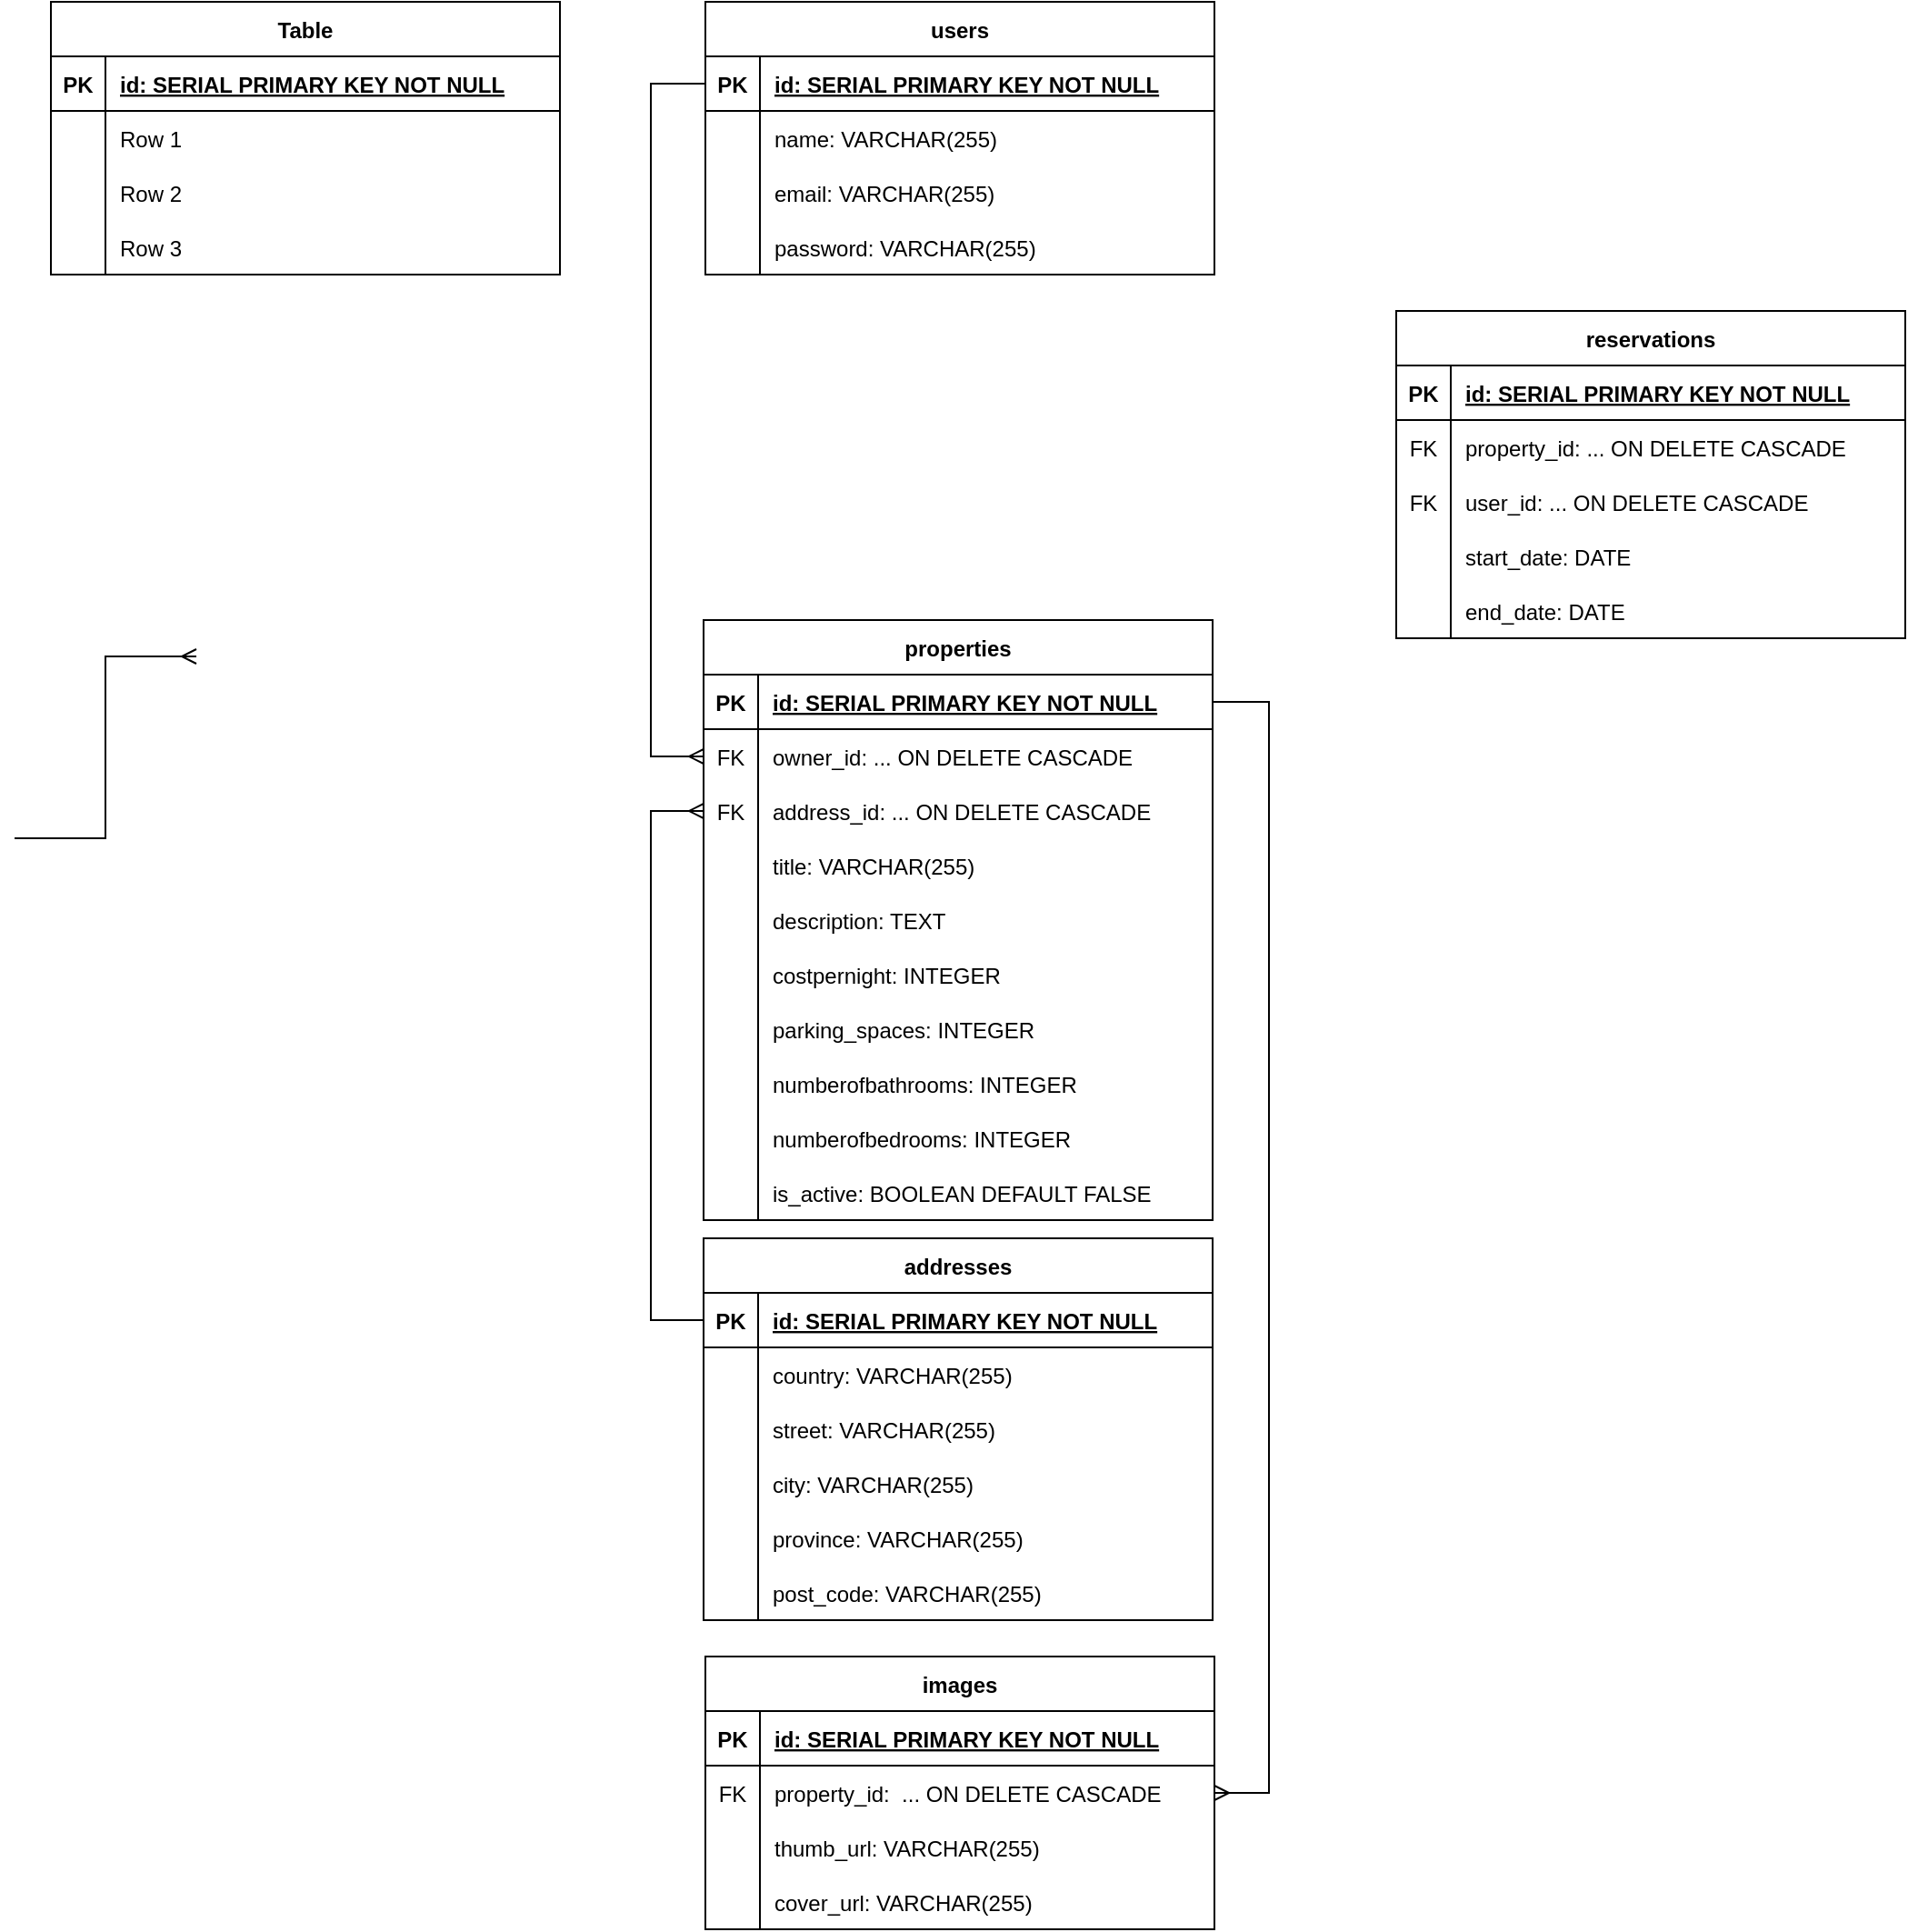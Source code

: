 <mxfile version="20.2.3" type="device"><diagram id="Ru29Gmiw07yWwhNhp_9m" name="Page-1"><mxGraphModel dx="1106" dy="997" grid="1" gridSize="10" guides="1" tooltips="1" connect="1" arrows="1" fold="1" page="1" pageScale="1" pageWidth="850" pageHeight="1100" math="0" shadow="0"><root><mxCell id="0"/><mxCell id="1" parent="0"/><mxCell id="Zk10BrQw-BWACJzN_0Om-1" value="Table" style="shape=table;startSize=30;container=1;collapsible=1;childLayout=tableLayout;fixedRows=1;rowLines=0;fontStyle=1;align=center;resizeLast=1;" parent="1" vertex="1"><mxGeometry x="40" y="40" width="280" height="150" as="geometry"/></mxCell><mxCell id="Zk10BrQw-BWACJzN_0Om-2" value="" style="shape=tableRow;horizontal=0;startSize=0;swimlaneHead=0;swimlaneBody=0;fillColor=none;collapsible=0;dropTarget=0;points=[[0,0.5],[1,0.5]];portConstraint=eastwest;top=0;left=0;right=0;bottom=1;" parent="Zk10BrQw-BWACJzN_0Om-1" vertex="1"><mxGeometry y="30" width="280" height="30" as="geometry"/></mxCell><mxCell id="Zk10BrQw-BWACJzN_0Om-3" value="PK" style="shape=partialRectangle;connectable=0;fillColor=none;top=0;left=0;bottom=0;right=0;fontStyle=1;overflow=hidden;" parent="Zk10BrQw-BWACJzN_0Om-2" vertex="1"><mxGeometry width="30" height="30" as="geometry"><mxRectangle width="30" height="30" as="alternateBounds"/></mxGeometry></mxCell><mxCell id="Zk10BrQw-BWACJzN_0Om-4" value="id: SERIAL PRIMARY KEY NOT NULL" style="shape=partialRectangle;connectable=0;fillColor=none;top=0;left=0;bottom=0;right=0;align=left;spacingLeft=6;fontStyle=5;overflow=hidden;" parent="Zk10BrQw-BWACJzN_0Om-2" vertex="1"><mxGeometry x="30" width="250" height="30" as="geometry"><mxRectangle width="250" height="30" as="alternateBounds"/></mxGeometry></mxCell><mxCell id="Zk10BrQw-BWACJzN_0Om-5" value="" style="shape=tableRow;horizontal=0;startSize=0;swimlaneHead=0;swimlaneBody=0;fillColor=none;collapsible=0;dropTarget=0;points=[[0,0.5],[1,0.5]];portConstraint=eastwest;top=0;left=0;right=0;bottom=0;" parent="Zk10BrQw-BWACJzN_0Om-1" vertex="1"><mxGeometry y="60" width="280" height="30" as="geometry"/></mxCell><mxCell id="Zk10BrQw-BWACJzN_0Om-6" value="" style="shape=partialRectangle;connectable=0;fillColor=none;top=0;left=0;bottom=0;right=0;editable=1;overflow=hidden;" parent="Zk10BrQw-BWACJzN_0Om-5" vertex="1"><mxGeometry width="30" height="30" as="geometry"><mxRectangle width="30" height="30" as="alternateBounds"/></mxGeometry></mxCell><mxCell id="Zk10BrQw-BWACJzN_0Om-7" value="Row 1" style="shape=partialRectangle;connectable=0;fillColor=none;top=0;left=0;bottom=0;right=0;align=left;spacingLeft=6;overflow=hidden;" parent="Zk10BrQw-BWACJzN_0Om-5" vertex="1"><mxGeometry x="30" width="250" height="30" as="geometry"><mxRectangle width="250" height="30" as="alternateBounds"/></mxGeometry></mxCell><mxCell id="Zk10BrQw-BWACJzN_0Om-8" value="" style="shape=tableRow;horizontal=0;startSize=0;swimlaneHead=0;swimlaneBody=0;fillColor=none;collapsible=0;dropTarget=0;points=[[0,0.5],[1,0.5]];portConstraint=eastwest;top=0;left=0;right=0;bottom=0;" parent="Zk10BrQw-BWACJzN_0Om-1" vertex="1"><mxGeometry y="90" width="280" height="30" as="geometry"/></mxCell><mxCell id="Zk10BrQw-BWACJzN_0Om-9" value="" style="shape=partialRectangle;connectable=0;fillColor=none;top=0;left=0;bottom=0;right=0;editable=1;overflow=hidden;" parent="Zk10BrQw-BWACJzN_0Om-8" vertex="1"><mxGeometry width="30" height="30" as="geometry"><mxRectangle width="30" height="30" as="alternateBounds"/></mxGeometry></mxCell><mxCell id="Zk10BrQw-BWACJzN_0Om-10" value="Row 2" style="shape=partialRectangle;connectable=0;fillColor=none;top=0;left=0;bottom=0;right=0;align=left;spacingLeft=6;overflow=hidden;" parent="Zk10BrQw-BWACJzN_0Om-8" vertex="1"><mxGeometry x="30" width="250" height="30" as="geometry"><mxRectangle width="250" height="30" as="alternateBounds"/></mxGeometry></mxCell><mxCell id="Zk10BrQw-BWACJzN_0Om-11" value="" style="shape=tableRow;horizontal=0;startSize=0;swimlaneHead=0;swimlaneBody=0;fillColor=none;collapsible=0;dropTarget=0;points=[[0,0.5],[1,0.5]];portConstraint=eastwest;top=0;left=0;right=0;bottom=0;" parent="Zk10BrQw-BWACJzN_0Om-1" vertex="1"><mxGeometry y="120" width="280" height="30" as="geometry"/></mxCell><mxCell id="Zk10BrQw-BWACJzN_0Om-12" value="" style="shape=partialRectangle;connectable=0;fillColor=none;top=0;left=0;bottom=0;right=0;editable=1;overflow=hidden;" parent="Zk10BrQw-BWACJzN_0Om-11" vertex="1"><mxGeometry width="30" height="30" as="geometry"><mxRectangle width="30" height="30" as="alternateBounds"/></mxGeometry></mxCell><mxCell id="Zk10BrQw-BWACJzN_0Om-13" value="Row 3" style="shape=partialRectangle;connectable=0;fillColor=none;top=0;left=0;bottom=0;right=0;align=left;spacingLeft=6;overflow=hidden;" parent="Zk10BrQw-BWACJzN_0Om-11" vertex="1"><mxGeometry x="30" width="250" height="30" as="geometry"><mxRectangle width="250" height="30" as="alternateBounds"/></mxGeometry></mxCell><mxCell id="mxU_m3X6pQ7C9AG6OKhC-1" value="" style="edgeStyle=elbowEdgeStyle;fontSize=12;html=1;endArrow=ERmany;rounded=0;" edge="1" parent="1"><mxGeometry width="100" height="100" relative="1" as="geometry"><mxPoint x="20" y="500" as="sourcePoint"/><mxPoint x="120" y="400" as="targetPoint"/></mxGeometry></mxCell><mxCell id="mxU_m3X6pQ7C9AG6OKhC-2" value="users" style="shape=table;startSize=30;container=1;collapsible=1;childLayout=tableLayout;fixedRows=1;rowLines=0;fontStyle=1;align=center;resizeLast=1;" vertex="1" parent="1"><mxGeometry x="400" y="40" width="280" height="150" as="geometry"/></mxCell><mxCell id="mxU_m3X6pQ7C9AG6OKhC-3" value="" style="shape=tableRow;horizontal=0;startSize=0;swimlaneHead=0;swimlaneBody=0;fillColor=none;collapsible=0;dropTarget=0;points=[[0,0.5],[1,0.5]];portConstraint=eastwest;top=0;left=0;right=0;bottom=1;" vertex="1" parent="mxU_m3X6pQ7C9AG6OKhC-2"><mxGeometry y="30" width="280" height="30" as="geometry"/></mxCell><mxCell id="mxU_m3X6pQ7C9AG6OKhC-4" value="PK" style="shape=partialRectangle;connectable=0;fillColor=none;top=0;left=0;bottom=0;right=0;fontStyle=1;overflow=hidden;" vertex="1" parent="mxU_m3X6pQ7C9AG6OKhC-3"><mxGeometry width="30" height="30" as="geometry"><mxRectangle width="30" height="30" as="alternateBounds"/></mxGeometry></mxCell><mxCell id="mxU_m3X6pQ7C9AG6OKhC-5" value="id: SERIAL PRIMARY KEY NOT NULL" style="shape=partialRectangle;connectable=0;fillColor=none;top=0;left=0;bottom=0;right=0;align=left;spacingLeft=6;fontStyle=5;overflow=hidden;" vertex="1" parent="mxU_m3X6pQ7C9AG6OKhC-3"><mxGeometry x="30" width="250" height="30" as="geometry"><mxRectangle width="250" height="30" as="alternateBounds"/></mxGeometry></mxCell><mxCell id="mxU_m3X6pQ7C9AG6OKhC-6" value="" style="shape=tableRow;horizontal=0;startSize=0;swimlaneHead=0;swimlaneBody=0;fillColor=none;collapsible=0;dropTarget=0;points=[[0,0.5],[1,0.5]];portConstraint=eastwest;top=0;left=0;right=0;bottom=0;" vertex="1" parent="mxU_m3X6pQ7C9AG6OKhC-2"><mxGeometry y="60" width="280" height="30" as="geometry"/></mxCell><mxCell id="mxU_m3X6pQ7C9AG6OKhC-7" value="" style="shape=partialRectangle;connectable=0;fillColor=none;top=0;left=0;bottom=0;right=0;editable=1;overflow=hidden;" vertex="1" parent="mxU_m3X6pQ7C9AG6OKhC-6"><mxGeometry width="30" height="30" as="geometry"><mxRectangle width="30" height="30" as="alternateBounds"/></mxGeometry></mxCell><mxCell id="mxU_m3X6pQ7C9AG6OKhC-8" value="name: VARCHAR(255)" style="shape=partialRectangle;connectable=0;fillColor=none;top=0;left=0;bottom=0;right=0;align=left;spacingLeft=6;overflow=hidden;" vertex="1" parent="mxU_m3X6pQ7C9AG6OKhC-6"><mxGeometry x="30" width="250" height="30" as="geometry"><mxRectangle width="250" height="30" as="alternateBounds"/></mxGeometry></mxCell><mxCell id="mxU_m3X6pQ7C9AG6OKhC-9" value="" style="shape=tableRow;horizontal=0;startSize=0;swimlaneHead=0;swimlaneBody=0;fillColor=none;collapsible=0;dropTarget=0;points=[[0,0.5],[1,0.5]];portConstraint=eastwest;top=0;left=0;right=0;bottom=0;" vertex="1" parent="mxU_m3X6pQ7C9AG6OKhC-2"><mxGeometry y="90" width="280" height="30" as="geometry"/></mxCell><mxCell id="mxU_m3X6pQ7C9AG6OKhC-10" value="" style="shape=partialRectangle;connectable=0;fillColor=none;top=0;left=0;bottom=0;right=0;editable=1;overflow=hidden;" vertex="1" parent="mxU_m3X6pQ7C9AG6OKhC-9"><mxGeometry width="30" height="30" as="geometry"><mxRectangle width="30" height="30" as="alternateBounds"/></mxGeometry></mxCell><mxCell id="mxU_m3X6pQ7C9AG6OKhC-11" value="email: VARCHAR(255)" style="shape=partialRectangle;connectable=0;fillColor=none;top=0;left=0;bottom=0;right=0;align=left;spacingLeft=6;overflow=hidden;" vertex="1" parent="mxU_m3X6pQ7C9AG6OKhC-9"><mxGeometry x="30" width="250" height="30" as="geometry"><mxRectangle width="250" height="30" as="alternateBounds"/></mxGeometry></mxCell><mxCell id="mxU_m3X6pQ7C9AG6OKhC-12" value="" style="shape=tableRow;horizontal=0;startSize=0;swimlaneHead=0;swimlaneBody=0;fillColor=none;collapsible=0;dropTarget=0;points=[[0,0.5],[1,0.5]];portConstraint=eastwest;top=0;left=0;right=0;bottom=0;" vertex="1" parent="mxU_m3X6pQ7C9AG6OKhC-2"><mxGeometry y="120" width="280" height="30" as="geometry"/></mxCell><mxCell id="mxU_m3X6pQ7C9AG6OKhC-13" value="" style="shape=partialRectangle;connectable=0;fillColor=none;top=0;left=0;bottom=0;right=0;editable=1;overflow=hidden;" vertex="1" parent="mxU_m3X6pQ7C9AG6OKhC-12"><mxGeometry width="30" height="30" as="geometry"><mxRectangle width="30" height="30" as="alternateBounds"/></mxGeometry></mxCell><mxCell id="mxU_m3X6pQ7C9AG6OKhC-14" value="password: VARCHAR(255)" style="shape=partialRectangle;connectable=0;fillColor=none;top=0;left=0;bottom=0;right=0;align=left;spacingLeft=6;overflow=hidden;" vertex="1" parent="mxU_m3X6pQ7C9AG6OKhC-12"><mxGeometry x="30" width="250" height="30" as="geometry"><mxRectangle width="250" height="30" as="alternateBounds"/></mxGeometry></mxCell><mxCell id="mxU_m3X6pQ7C9AG6OKhC-15" value="properties" style="shape=table;startSize=30;container=1;collapsible=1;childLayout=tableLayout;fixedRows=1;rowLines=0;fontStyle=1;align=center;resizeLast=1;" vertex="1" parent="1"><mxGeometry x="399" y="380" width="280" height="330" as="geometry"/></mxCell><mxCell id="mxU_m3X6pQ7C9AG6OKhC-16" value="" style="shape=tableRow;horizontal=0;startSize=0;swimlaneHead=0;swimlaneBody=0;fillColor=none;collapsible=0;dropTarget=0;points=[[0,0.5],[1,0.5]];portConstraint=eastwest;top=0;left=0;right=0;bottom=1;" vertex="1" parent="mxU_m3X6pQ7C9AG6OKhC-15"><mxGeometry y="30" width="280" height="30" as="geometry"/></mxCell><mxCell id="mxU_m3X6pQ7C9AG6OKhC-17" value="PK" style="shape=partialRectangle;connectable=0;fillColor=none;top=0;left=0;bottom=0;right=0;fontStyle=1;overflow=hidden;" vertex="1" parent="mxU_m3X6pQ7C9AG6OKhC-16"><mxGeometry width="30" height="30" as="geometry"><mxRectangle width="30" height="30" as="alternateBounds"/></mxGeometry></mxCell><mxCell id="mxU_m3X6pQ7C9AG6OKhC-18" value="id: SERIAL PRIMARY KEY NOT NULL" style="shape=partialRectangle;connectable=0;fillColor=none;top=0;left=0;bottom=0;right=0;align=left;spacingLeft=6;fontStyle=5;overflow=hidden;" vertex="1" parent="mxU_m3X6pQ7C9AG6OKhC-16"><mxGeometry x="30" width="250" height="30" as="geometry"><mxRectangle width="250" height="30" as="alternateBounds"/></mxGeometry></mxCell><mxCell id="mxU_m3X6pQ7C9AG6OKhC-87" value="" style="shape=tableRow;horizontal=0;startSize=0;swimlaneHead=0;swimlaneBody=0;fillColor=none;collapsible=0;dropTarget=0;points=[[0,0.5],[1,0.5]];portConstraint=eastwest;top=0;left=0;right=0;bottom=0;" vertex="1" parent="mxU_m3X6pQ7C9AG6OKhC-15"><mxGeometry y="60" width="280" height="30" as="geometry"/></mxCell><mxCell id="mxU_m3X6pQ7C9AG6OKhC-88" value="FK" style="shape=partialRectangle;connectable=0;fillColor=none;top=0;left=0;bottom=0;right=0;editable=1;overflow=hidden;" vertex="1" parent="mxU_m3X6pQ7C9AG6OKhC-87"><mxGeometry width="30" height="30" as="geometry"><mxRectangle width="30" height="30" as="alternateBounds"/></mxGeometry></mxCell><mxCell id="mxU_m3X6pQ7C9AG6OKhC-89" value="owner_id: ... ON DELETE CASCADE" style="shape=partialRectangle;connectable=0;fillColor=none;top=0;left=0;bottom=0;right=0;align=left;spacingLeft=6;overflow=hidden;" vertex="1" parent="mxU_m3X6pQ7C9AG6OKhC-87"><mxGeometry x="30" width="250" height="30" as="geometry"><mxRectangle width="250" height="30" as="alternateBounds"/></mxGeometry></mxCell><mxCell id="mxU_m3X6pQ7C9AG6OKhC-70" value="" style="shape=tableRow;horizontal=0;startSize=0;swimlaneHead=0;swimlaneBody=0;fillColor=none;collapsible=0;dropTarget=0;points=[[0,0.5],[1,0.5]];portConstraint=eastwest;top=0;left=0;right=0;bottom=0;" vertex="1" parent="mxU_m3X6pQ7C9AG6OKhC-15"><mxGeometry y="90" width="280" height="30" as="geometry"/></mxCell><mxCell id="mxU_m3X6pQ7C9AG6OKhC-71" value="FK" style="shape=partialRectangle;connectable=0;fillColor=none;top=0;left=0;bottom=0;right=0;editable=1;overflow=hidden;" vertex="1" parent="mxU_m3X6pQ7C9AG6OKhC-70"><mxGeometry width="30" height="30" as="geometry"><mxRectangle width="30" height="30" as="alternateBounds"/></mxGeometry></mxCell><mxCell id="mxU_m3X6pQ7C9AG6OKhC-72" value="address_id: ... ON DELETE CASCADE" style="shape=partialRectangle;connectable=0;fillColor=none;top=0;left=0;bottom=0;right=0;align=left;spacingLeft=6;overflow=hidden;" vertex="1" parent="mxU_m3X6pQ7C9AG6OKhC-70"><mxGeometry x="30" width="250" height="30" as="geometry"><mxRectangle width="250" height="30" as="alternateBounds"/></mxGeometry></mxCell><mxCell id="mxU_m3X6pQ7C9AG6OKhC-19" value="" style="shape=tableRow;horizontal=0;startSize=0;swimlaneHead=0;swimlaneBody=0;fillColor=none;collapsible=0;dropTarget=0;points=[[0,0.5],[1,0.5]];portConstraint=eastwest;top=0;left=0;right=0;bottom=0;" vertex="1" parent="mxU_m3X6pQ7C9AG6OKhC-15"><mxGeometry y="120" width="280" height="30" as="geometry"/></mxCell><mxCell id="mxU_m3X6pQ7C9AG6OKhC-20" value="" style="shape=partialRectangle;connectable=0;fillColor=none;top=0;left=0;bottom=0;right=0;editable=1;overflow=hidden;" vertex="1" parent="mxU_m3X6pQ7C9AG6OKhC-19"><mxGeometry width="30" height="30" as="geometry"><mxRectangle width="30" height="30" as="alternateBounds"/></mxGeometry></mxCell><mxCell id="mxU_m3X6pQ7C9AG6OKhC-21" value="title: VARCHAR(255)" style="shape=partialRectangle;connectable=0;fillColor=none;top=0;left=0;bottom=0;right=0;align=left;spacingLeft=6;overflow=hidden;" vertex="1" parent="mxU_m3X6pQ7C9AG6OKhC-19"><mxGeometry x="30" width="250" height="30" as="geometry"><mxRectangle width="250" height="30" as="alternateBounds"/></mxGeometry></mxCell><mxCell id="mxU_m3X6pQ7C9AG6OKhC-22" value="" style="shape=tableRow;horizontal=0;startSize=0;swimlaneHead=0;swimlaneBody=0;fillColor=none;collapsible=0;dropTarget=0;points=[[0,0.5],[1,0.5]];portConstraint=eastwest;top=0;left=0;right=0;bottom=0;" vertex="1" parent="mxU_m3X6pQ7C9AG6OKhC-15"><mxGeometry y="150" width="280" height="30" as="geometry"/></mxCell><mxCell id="mxU_m3X6pQ7C9AG6OKhC-23" value="" style="shape=partialRectangle;connectable=0;fillColor=none;top=0;left=0;bottom=0;right=0;editable=1;overflow=hidden;" vertex="1" parent="mxU_m3X6pQ7C9AG6OKhC-22"><mxGeometry width="30" height="30" as="geometry"><mxRectangle width="30" height="30" as="alternateBounds"/></mxGeometry></mxCell><mxCell id="mxU_m3X6pQ7C9AG6OKhC-24" value="description: TEXT" style="shape=partialRectangle;connectable=0;fillColor=none;top=0;left=0;bottom=0;right=0;align=left;spacingLeft=6;overflow=hidden;" vertex="1" parent="mxU_m3X6pQ7C9AG6OKhC-22"><mxGeometry x="30" width="250" height="30" as="geometry"><mxRectangle width="250" height="30" as="alternateBounds"/></mxGeometry></mxCell><mxCell id="mxU_m3X6pQ7C9AG6OKhC-25" value="" style="shape=tableRow;horizontal=0;startSize=0;swimlaneHead=0;swimlaneBody=0;fillColor=none;collapsible=0;dropTarget=0;points=[[0,0.5],[1,0.5]];portConstraint=eastwest;top=0;left=0;right=0;bottom=0;" vertex="1" parent="mxU_m3X6pQ7C9AG6OKhC-15"><mxGeometry y="180" width="280" height="30" as="geometry"/></mxCell><mxCell id="mxU_m3X6pQ7C9AG6OKhC-26" value="" style="shape=partialRectangle;connectable=0;fillColor=none;top=0;left=0;bottom=0;right=0;editable=1;overflow=hidden;" vertex="1" parent="mxU_m3X6pQ7C9AG6OKhC-25"><mxGeometry width="30" height="30" as="geometry"><mxRectangle width="30" height="30" as="alternateBounds"/></mxGeometry></mxCell><mxCell id="mxU_m3X6pQ7C9AG6OKhC-27" value="costpernight: INTEGER" style="shape=partialRectangle;connectable=0;fillColor=none;top=0;left=0;bottom=0;right=0;align=left;spacingLeft=6;overflow=hidden;" vertex="1" parent="mxU_m3X6pQ7C9AG6OKhC-25"><mxGeometry x="30" width="250" height="30" as="geometry"><mxRectangle width="250" height="30" as="alternateBounds"/></mxGeometry></mxCell><mxCell id="mxU_m3X6pQ7C9AG6OKhC-28" value="" style="shape=tableRow;horizontal=0;startSize=0;swimlaneHead=0;swimlaneBody=0;fillColor=none;collapsible=0;dropTarget=0;points=[[0,0.5],[1,0.5]];portConstraint=eastwest;top=0;left=0;right=0;bottom=0;" vertex="1" parent="mxU_m3X6pQ7C9AG6OKhC-15"><mxGeometry y="210" width="280" height="30" as="geometry"/></mxCell><mxCell id="mxU_m3X6pQ7C9AG6OKhC-29" value="" style="shape=partialRectangle;connectable=0;fillColor=none;top=0;left=0;bottom=0;right=0;editable=1;overflow=hidden;" vertex="1" parent="mxU_m3X6pQ7C9AG6OKhC-28"><mxGeometry width="30" height="30" as="geometry"><mxRectangle width="30" height="30" as="alternateBounds"/></mxGeometry></mxCell><mxCell id="mxU_m3X6pQ7C9AG6OKhC-30" value="parking_spaces: INTEGER" style="shape=partialRectangle;connectable=0;fillColor=none;top=0;left=0;bottom=0;right=0;align=left;spacingLeft=6;overflow=hidden;" vertex="1" parent="mxU_m3X6pQ7C9AG6OKhC-28"><mxGeometry x="30" width="250" height="30" as="geometry"><mxRectangle width="250" height="30" as="alternateBounds"/></mxGeometry></mxCell><mxCell id="mxU_m3X6pQ7C9AG6OKhC-31" value="" style="shape=tableRow;horizontal=0;startSize=0;swimlaneHead=0;swimlaneBody=0;fillColor=none;collapsible=0;dropTarget=0;points=[[0,0.5],[1,0.5]];portConstraint=eastwest;top=0;left=0;right=0;bottom=0;" vertex="1" parent="mxU_m3X6pQ7C9AG6OKhC-15"><mxGeometry y="240" width="280" height="30" as="geometry"/></mxCell><mxCell id="mxU_m3X6pQ7C9AG6OKhC-32" value="" style="shape=partialRectangle;connectable=0;fillColor=none;top=0;left=0;bottom=0;right=0;editable=1;overflow=hidden;" vertex="1" parent="mxU_m3X6pQ7C9AG6OKhC-31"><mxGeometry width="30" height="30" as="geometry"><mxRectangle width="30" height="30" as="alternateBounds"/></mxGeometry></mxCell><mxCell id="mxU_m3X6pQ7C9AG6OKhC-33" value="numberofbathrooms: INTEGER" style="shape=partialRectangle;connectable=0;fillColor=none;top=0;left=0;bottom=0;right=0;align=left;spacingLeft=6;overflow=hidden;" vertex="1" parent="mxU_m3X6pQ7C9AG6OKhC-31"><mxGeometry x="30" width="250" height="30" as="geometry"><mxRectangle width="250" height="30" as="alternateBounds"/></mxGeometry></mxCell><mxCell id="mxU_m3X6pQ7C9AG6OKhC-37" value="" style="shape=tableRow;horizontal=0;startSize=0;swimlaneHead=0;swimlaneBody=0;fillColor=none;collapsible=0;dropTarget=0;points=[[0,0.5],[1,0.5]];portConstraint=eastwest;top=0;left=0;right=0;bottom=0;" vertex="1" parent="mxU_m3X6pQ7C9AG6OKhC-15"><mxGeometry y="270" width="280" height="30" as="geometry"/></mxCell><mxCell id="mxU_m3X6pQ7C9AG6OKhC-38" value="" style="shape=partialRectangle;connectable=0;fillColor=none;top=0;left=0;bottom=0;right=0;editable=1;overflow=hidden;" vertex="1" parent="mxU_m3X6pQ7C9AG6OKhC-37"><mxGeometry width="30" height="30" as="geometry"><mxRectangle width="30" height="30" as="alternateBounds"/></mxGeometry></mxCell><mxCell id="mxU_m3X6pQ7C9AG6OKhC-39" value="numberofbedrooms: INTEGER" style="shape=partialRectangle;connectable=0;fillColor=none;top=0;left=0;bottom=0;right=0;align=left;spacingLeft=6;overflow=hidden;" vertex="1" parent="mxU_m3X6pQ7C9AG6OKhC-37"><mxGeometry x="30" width="250" height="30" as="geometry"><mxRectangle width="250" height="30" as="alternateBounds"/></mxGeometry></mxCell><mxCell id="mxU_m3X6pQ7C9AG6OKhC-84" value="" style="shape=tableRow;horizontal=0;startSize=0;swimlaneHead=0;swimlaneBody=0;fillColor=none;collapsible=0;dropTarget=0;points=[[0,0.5],[1,0.5]];portConstraint=eastwest;top=0;left=0;right=0;bottom=0;" vertex="1" parent="mxU_m3X6pQ7C9AG6OKhC-15"><mxGeometry y="300" width="280" height="30" as="geometry"/></mxCell><mxCell id="mxU_m3X6pQ7C9AG6OKhC-85" value="" style="shape=partialRectangle;connectable=0;fillColor=none;top=0;left=0;bottom=0;right=0;editable=1;overflow=hidden;" vertex="1" parent="mxU_m3X6pQ7C9AG6OKhC-84"><mxGeometry width="30" height="30" as="geometry"><mxRectangle width="30" height="30" as="alternateBounds"/></mxGeometry></mxCell><mxCell id="mxU_m3X6pQ7C9AG6OKhC-86" value="is_active: BOOLEAN DEFAULT FALSE" style="shape=partialRectangle;connectable=0;fillColor=none;top=0;left=0;bottom=0;right=0;align=left;spacingLeft=6;overflow=hidden;" vertex="1" parent="mxU_m3X6pQ7C9AG6OKhC-84"><mxGeometry x="30" width="250" height="30" as="geometry"><mxRectangle width="250" height="30" as="alternateBounds"/></mxGeometry></mxCell><mxCell id="mxU_m3X6pQ7C9AG6OKhC-43" value="images" style="shape=table;startSize=30;container=1;collapsible=1;childLayout=tableLayout;fixedRows=1;rowLines=0;fontStyle=1;align=center;resizeLast=1;" vertex="1" parent="1"><mxGeometry x="400" y="950" width="280" height="150" as="geometry"/></mxCell><mxCell id="mxU_m3X6pQ7C9AG6OKhC-44" value="" style="shape=tableRow;horizontal=0;startSize=0;swimlaneHead=0;swimlaneBody=0;fillColor=none;collapsible=0;dropTarget=0;points=[[0,0.5],[1,0.5]];portConstraint=eastwest;top=0;left=0;right=0;bottom=1;" vertex="1" parent="mxU_m3X6pQ7C9AG6OKhC-43"><mxGeometry y="30" width="280" height="30" as="geometry"/></mxCell><mxCell id="mxU_m3X6pQ7C9AG6OKhC-45" value="PK" style="shape=partialRectangle;connectable=0;fillColor=none;top=0;left=0;bottom=0;right=0;fontStyle=1;overflow=hidden;" vertex="1" parent="mxU_m3X6pQ7C9AG6OKhC-44"><mxGeometry width="30" height="30" as="geometry"><mxRectangle width="30" height="30" as="alternateBounds"/></mxGeometry></mxCell><mxCell id="mxU_m3X6pQ7C9AG6OKhC-46" value="id: SERIAL PRIMARY KEY NOT NULL" style="shape=partialRectangle;connectable=0;fillColor=none;top=0;left=0;bottom=0;right=0;align=left;spacingLeft=6;fontStyle=5;overflow=hidden;" vertex="1" parent="mxU_m3X6pQ7C9AG6OKhC-44"><mxGeometry x="30" width="250" height="30" as="geometry"><mxRectangle width="250" height="30" as="alternateBounds"/></mxGeometry></mxCell><mxCell id="mxU_m3X6pQ7C9AG6OKhC-47" value="" style="shape=tableRow;horizontal=0;startSize=0;swimlaneHead=0;swimlaneBody=0;fillColor=none;collapsible=0;dropTarget=0;points=[[0,0.5],[1,0.5]];portConstraint=eastwest;top=0;left=0;right=0;bottom=0;" vertex="1" parent="mxU_m3X6pQ7C9AG6OKhC-43"><mxGeometry y="60" width="280" height="30" as="geometry"/></mxCell><mxCell id="mxU_m3X6pQ7C9AG6OKhC-48" value="FK" style="shape=partialRectangle;connectable=0;fillColor=none;top=0;left=0;bottom=0;right=0;editable=1;overflow=hidden;" vertex="1" parent="mxU_m3X6pQ7C9AG6OKhC-47"><mxGeometry width="30" height="30" as="geometry"><mxRectangle width="30" height="30" as="alternateBounds"/></mxGeometry></mxCell><mxCell id="mxU_m3X6pQ7C9AG6OKhC-49" value="property_id:  ... ON DELETE CASCADE" style="shape=partialRectangle;connectable=0;fillColor=none;top=0;left=0;bottom=0;right=0;align=left;spacingLeft=6;overflow=hidden;" vertex="1" parent="mxU_m3X6pQ7C9AG6OKhC-47"><mxGeometry x="30" width="250" height="30" as="geometry"><mxRectangle width="250" height="30" as="alternateBounds"/></mxGeometry></mxCell><mxCell id="mxU_m3X6pQ7C9AG6OKhC-50" value="" style="shape=tableRow;horizontal=0;startSize=0;swimlaneHead=0;swimlaneBody=0;fillColor=none;collapsible=0;dropTarget=0;points=[[0,0.5],[1,0.5]];portConstraint=eastwest;top=0;left=0;right=0;bottom=0;" vertex="1" parent="mxU_m3X6pQ7C9AG6OKhC-43"><mxGeometry y="90" width="280" height="30" as="geometry"/></mxCell><mxCell id="mxU_m3X6pQ7C9AG6OKhC-51" value="" style="shape=partialRectangle;connectable=0;fillColor=none;top=0;left=0;bottom=0;right=0;editable=1;overflow=hidden;" vertex="1" parent="mxU_m3X6pQ7C9AG6OKhC-50"><mxGeometry width="30" height="30" as="geometry"><mxRectangle width="30" height="30" as="alternateBounds"/></mxGeometry></mxCell><mxCell id="mxU_m3X6pQ7C9AG6OKhC-52" value="thumb_url: VARCHAR(255)" style="shape=partialRectangle;connectable=0;fillColor=none;top=0;left=0;bottom=0;right=0;align=left;spacingLeft=6;overflow=hidden;" vertex="1" parent="mxU_m3X6pQ7C9AG6OKhC-50"><mxGeometry x="30" width="250" height="30" as="geometry"><mxRectangle width="250" height="30" as="alternateBounds"/></mxGeometry></mxCell><mxCell id="mxU_m3X6pQ7C9AG6OKhC-53" value="" style="shape=tableRow;horizontal=0;startSize=0;swimlaneHead=0;swimlaneBody=0;fillColor=none;collapsible=0;dropTarget=0;points=[[0,0.5],[1,0.5]];portConstraint=eastwest;top=0;left=0;right=0;bottom=0;" vertex="1" parent="mxU_m3X6pQ7C9AG6OKhC-43"><mxGeometry y="120" width="280" height="30" as="geometry"/></mxCell><mxCell id="mxU_m3X6pQ7C9AG6OKhC-54" value="" style="shape=partialRectangle;connectable=0;fillColor=none;top=0;left=0;bottom=0;right=0;editable=1;overflow=hidden;" vertex="1" parent="mxU_m3X6pQ7C9AG6OKhC-53"><mxGeometry width="30" height="30" as="geometry"><mxRectangle width="30" height="30" as="alternateBounds"/></mxGeometry></mxCell><mxCell id="mxU_m3X6pQ7C9AG6OKhC-55" value="cover_url: VARCHAR(255)" style="shape=partialRectangle;connectable=0;fillColor=none;top=0;left=0;bottom=0;right=0;align=left;spacingLeft=6;overflow=hidden;" vertex="1" parent="mxU_m3X6pQ7C9AG6OKhC-53"><mxGeometry x="30" width="250" height="30" as="geometry"><mxRectangle width="250" height="30" as="alternateBounds"/></mxGeometry></mxCell><mxCell id="mxU_m3X6pQ7C9AG6OKhC-56" value="" style="edgeStyle=elbowEdgeStyle;fontSize=12;html=1;endArrow=ERmany;rounded=0;entryX=1;entryY=0.5;entryDx=0;entryDy=0;exitX=1;exitY=0.5;exitDx=0;exitDy=0;" edge="1" parent="1" source="mxU_m3X6pQ7C9AG6OKhC-16" target="mxU_m3X6pQ7C9AG6OKhC-47"><mxGeometry width="100" height="100" relative="1" as="geometry"><mxPoint x="210" y="630" as="sourcePoint"/><mxPoint x="310" y="530" as="targetPoint"/><Array as="points"><mxPoint x="710" y="730"/></Array></mxGeometry></mxCell><mxCell id="mxU_m3X6pQ7C9AG6OKhC-57" value="addresses" style="shape=table;startSize=30;container=1;collapsible=1;childLayout=tableLayout;fixedRows=1;rowLines=0;fontStyle=1;align=center;resizeLast=1;" vertex="1" parent="1"><mxGeometry x="399" y="720" width="280" height="210" as="geometry"/></mxCell><mxCell id="mxU_m3X6pQ7C9AG6OKhC-58" value="" style="shape=tableRow;horizontal=0;startSize=0;swimlaneHead=0;swimlaneBody=0;fillColor=none;collapsible=0;dropTarget=0;points=[[0,0.5],[1,0.5]];portConstraint=eastwest;top=0;left=0;right=0;bottom=1;" vertex="1" parent="mxU_m3X6pQ7C9AG6OKhC-57"><mxGeometry y="30" width="280" height="30" as="geometry"/></mxCell><mxCell id="mxU_m3X6pQ7C9AG6OKhC-59" value="PK" style="shape=partialRectangle;connectable=0;fillColor=none;top=0;left=0;bottom=0;right=0;fontStyle=1;overflow=hidden;" vertex="1" parent="mxU_m3X6pQ7C9AG6OKhC-58"><mxGeometry width="30" height="30" as="geometry"><mxRectangle width="30" height="30" as="alternateBounds"/></mxGeometry></mxCell><mxCell id="mxU_m3X6pQ7C9AG6OKhC-60" value="id: SERIAL PRIMARY KEY NOT NULL" style="shape=partialRectangle;connectable=0;fillColor=none;top=0;left=0;bottom=0;right=0;align=left;spacingLeft=6;fontStyle=5;overflow=hidden;" vertex="1" parent="mxU_m3X6pQ7C9AG6OKhC-58"><mxGeometry x="30" width="250" height="30" as="geometry"><mxRectangle width="250" height="30" as="alternateBounds"/></mxGeometry></mxCell><mxCell id="mxU_m3X6pQ7C9AG6OKhC-64" value="" style="shape=tableRow;horizontal=0;startSize=0;swimlaneHead=0;swimlaneBody=0;fillColor=none;collapsible=0;dropTarget=0;points=[[0,0.5],[1,0.5]];portConstraint=eastwest;top=0;left=0;right=0;bottom=0;" vertex="1" parent="mxU_m3X6pQ7C9AG6OKhC-57"><mxGeometry y="60" width="280" height="30" as="geometry"/></mxCell><mxCell id="mxU_m3X6pQ7C9AG6OKhC-65" value="" style="shape=partialRectangle;connectable=0;fillColor=none;top=0;left=0;bottom=0;right=0;editable=1;overflow=hidden;" vertex="1" parent="mxU_m3X6pQ7C9AG6OKhC-64"><mxGeometry width="30" height="30" as="geometry"><mxRectangle width="30" height="30" as="alternateBounds"/></mxGeometry></mxCell><mxCell id="mxU_m3X6pQ7C9AG6OKhC-66" value="country: VARCHAR(255)" style="shape=partialRectangle;connectable=0;fillColor=none;top=0;left=0;bottom=0;right=0;align=left;spacingLeft=6;overflow=hidden;" vertex="1" parent="mxU_m3X6pQ7C9AG6OKhC-64"><mxGeometry x="30" width="250" height="30" as="geometry"><mxRectangle width="250" height="30" as="alternateBounds"/></mxGeometry></mxCell><mxCell id="mxU_m3X6pQ7C9AG6OKhC-67" value="" style="shape=tableRow;horizontal=0;startSize=0;swimlaneHead=0;swimlaneBody=0;fillColor=none;collapsible=0;dropTarget=0;points=[[0,0.5],[1,0.5]];portConstraint=eastwest;top=0;left=0;right=0;bottom=0;" vertex="1" parent="mxU_m3X6pQ7C9AG6OKhC-57"><mxGeometry y="90" width="280" height="30" as="geometry"/></mxCell><mxCell id="mxU_m3X6pQ7C9AG6OKhC-68" value="" style="shape=partialRectangle;connectable=0;fillColor=none;top=0;left=0;bottom=0;right=0;editable=1;overflow=hidden;" vertex="1" parent="mxU_m3X6pQ7C9AG6OKhC-67"><mxGeometry width="30" height="30" as="geometry"><mxRectangle width="30" height="30" as="alternateBounds"/></mxGeometry></mxCell><mxCell id="mxU_m3X6pQ7C9AG6OKhC-69" value="street: VARCHAR(255)" style="shape=partialRectangle;connectable=0;fillColor=none;top=0;left=0;bottom=0;right=0;align=left;spacingLeft=6;overflow=hidden;" vertex="1" parent="mxU_m3X6pQ7C9AG6OKhC-67"><mxGeometry x="30" width="250" height="30" as="geometry"><mxRectangle width="250" height="30" as="alternateBounds"/></mxGeometry></mxCell><mxCell id="mxU_m3X6pQ7C9AG6OKhC-75" value="" style="shape=tableRow;horizontal=0;startSize=0;swimlaneHead=0;swimlaneBody=0;fillColor=none;collapsible=0;dropTarget=0;points=[[0,0.5],[1,0.5]];portConstraint=eastwest;top=0;left=0;right=0;bottom=0;" vertex="1" parent="mxU_m3X6pQ7C9AG6OKhC-57"><mxGeometry y="120" width="280" height="30" as="geometry"/></mxCell><mxCell id="mxU_m3X6pQ7C9AG6OKhC-76" value="" style="shape=partialRectangle;connectable=0;fillColor=none;top=0;left=0;bottom=0;right=0;editable=1;overflow=hidden;" vertex="1" parent="mxU_m3X6pQ7C9AG6OKhC-75"><mxGeometry width="30" height="30" as="geometry"><mxRectangle width="30" height="30" as="alternateBounds"/></mxGeometry></mxCell><mxCell id="mxU_m3X6pQ7C9AG6OKhC-77" value="city: VARCHAR(255)" style="shape=partialRectangle;connectable=0;fillColor=none;top=0;left=0;bottom=0;right=0;align=left;spacingLeft=6;overflow=hidden;" vertex="1" parent="mxU_m3X6pQ7C9AG6OKhC-75"><mxGeometry x="30" width="250" height="30" as="geometry"><mxRectangle width="250" height="30" as="alternateBounds"/></mxGeometry></mxCell><mxCell id="mxU_m3X6pQ7C9AG6OKhC-78" value="" style="shape=tableRow;horizontal=0;startSize=0;swimlaneHead=0;swimlaneBody=0;fillColor=none;collapsible=0;dropTarget=0;points=[[0,0.5],[1,0.5]];portConstraint=eastwest;top=0;left=0;right=0;bottom=0;" vertex="1" parent="mxU_m3X6pQ7C9AG6OKhC-57"><mxGeometry y="150" width="280" height="30" as="geometry"/></mxCell><mxCell id="mxU_m3X6pQ7C9AG6OKhC-79" value="" style="shape=partialRectangle;connectable=0;fillColor=none;top=0;left=0;bottom=0;right=0;editable=1;overflow=hidden;" vertex="1" parent="mxU_m3X6pQ7C9AG6OKhC-78"><mxGeometry width="30" height="30" as="geometry"><mxRectangle width="30" height="30" as="alternateBounds"/></mxGeometry></mxCell><mxCell id="mxU_m3X6pQ7C9AG6OKhC-80" value="province: VARCHAR(255)" style="shape=partialRectangle;connectable=0;fillColor=none;top=0;left=0;bottom=0;right=0;align=left;spacingLeft=6;overflow=hidden;" vertex="1" parent="mxU_m3X6pQ7C9AG6OKhC-78"><mxGeometry x="30" width="250" height="30" as="geometry"><mxRectangle width="250" height="30" as="alternateBounds"/></mxGeometry></mxCell><mxCell id="mxU_m3X6pQ7C9AG6OKhC-81" value="" style="shape=tableRow;horizontal=0;startSize=0;swimlaneHead=0;swimlaneBody=0;fillColor=none;collapsible=0;dropTarget=0;points=[[0,0.5],[1,0.5]];portConstraint=eastwest;top=0;left=0;right=0;bottom=0;" vertex="1" parent="mxU_m3X6pQ7C9AG6OKhC-57"><mxGeometry y="180" width="280" height="30" as="geometry"/></mxCell><mxCell id="mxU_m3X6pQ7C9AG6OKhC-82" value="" style="shape=partialRectangle;connectable=0;fillColor=none;top=0;left=0;bottom=0;right=0;editable=1;overflow=hidden;" vertex="1" parent="mxU_m3X6pQ7C9AG6OKhC-81"><mxGeometry width="30" height="30" as="geometry"><mxRectangle width="30" height="30" as="alternateBounds"/></mxGeometry></mxCell><mxCell id="mxU_m3X6pQ7C9AG6OKhC-83" value="post_code: VARCHAR(255)" style="shape=partialRectangle;connectable=0;fillColor=none;top=0;left=0;bottom=0;right=0;align=left;spacingLeft=6;overflow=hidden;" vertex="1" parent="mxU_m3X6pQ7C9AG6OKhC-81"><mxGeometry x="30" width="250" height="30" as="geometry"><mxRectangle width="250" height="30" as="alternateBounds"/></mxGeometry></mxCell><mxCell id="mxU_m3X6pQ7C9AG6OKhC-74" value="" style="edgeStyle=elbowEdgeStyle;fontSize=12;html=1;endArrow=ERmany;rounded=0;entryX=0;entryY=0.5;entryDx=0;entryDy=0;exitX=0;exitY=0.5;exitDx=0;exitDy=0;" edge="1" parent="1" source="mxU_m3X6pQ7C9AG6OKhC-58" target="mxU_m3X6pQ7C9AG6OKhC-70"><mxGeometry width="100" height="100" relative="1" as="geometry"><mxPoint x="200" y="650" as="sourcePoint"/><mxPoint x="350" y="530" as="targetPoint"/><Array as="points"><mxPoint x="370" y="440"/><mxPoint x="300" y="510"/></Array></mxGeometry></mxCell><mxCell id="mxU_m3X6pQ7C9AG6OKhC-90" value="" style="edgeStyle=elbowEdgeStyle;fontSize=12;html=1;endArrow=ERmany;rounded=0;entryX=0;entryY=0.5;entryDx=0;entryDy=0;exitX=0;exitY=0.5;exitDx=0;exitDy=0;" edge="1" parent="1" source="mxU_m3X6pQ7C9AG6OKhC-3" target="mxU_m3X6pQ7C9AG6OKhC-87"><mxGeometry width="100" height="100" relative="1" as="geometry"><mxPoint x="720" y="410" as="sourcePoint"/><mxPoint x="820" y="310" as="targetPoint"/><Array as="points"><mxPoint x="370" y="290"/></Array></mxGeometry></mxCell><mxCell id="mxU_m3X6pQ7C9AG6OKhC-91" value="reservations" style="shape=table;startSize=30;container=1;collapsible=1;childLayout=tableLayout;fixedRows=1;rowLines=0;fontStyle=1;align=center;resizeLast=1;" vertex="1" parent="1"><mxGeometry x="780" y="210" width="280" height="180" as="geometry"/></mxCell><mxCell id="mxU_m3X6pQ7C9AG6OKhC-92" value="" style="shape=tableRow;horizontal=0;startSize=0;swimlaneHead=0;swimlaneBody=0;fillColor=none;collapsible=0;dropTarget=0;points=[[0,0.5],[1,0.5]];portConstraint=eastwest;top=0;left=0;right=0;bottom=1;" vertex="1" parent="mxU_m3X6pQ7C9AG6OKhC-91"><mxGeometry y="30" width="280" height="30" as="geometry"/></mxCell><mxCell id="mxU_m3X6pQ7C9AG6OKhC-93" value="PK" style="shape=partialRectangle;connectable=0;fillColor=none;top=0;left=0;bottom=0;right=0;fontStyle=1;overflow=hidden;" vertex="1" parent="mxU_m3X6pQ7C9AG6OKhC-92"><mxGeometry width="30" height="30" as="geometry"><mxRectangle width="30" height="30" as="alternateBounds"/></mxGeometry></mxCell><mxCell id="mxU_m3X6pQ7C9AG6OKhC-94" value="id: SERIAL PRIMARY KEY NOT NULL" style="shape=partialRectangle;connectable=0;fillColor=none;top=0;left=0;bottom=0;right=0;align=left;spacingLeft=6;fontStyle=5;overflow=hidden;" vertex="1" parent="mxU_m3X6pQ7C9AG6OKhC-92"><mxGeometry x="30" width="250" height="30" as="geometry"><mxRectangle width="250" height="30" as="alternateBounds"/></mxGeometry></mxCell><mxCell id="mxU_m3X6pQ7C9AG6OKhC-95" value="" style="shape=tableRow;horizontal=0;startSize=0;swimlaneHead=0;swimlaneBody=0;fillColor=none;collapsible=0;dropTarget=0;points=[[0,0.5],[1,0.5]];portConstraint=eastwest;top=0;left=0;right=0;bottom=0;" vertex="1" parent="mxU_m3X6pQ7C9AG6OKhC-91"><mxGeometry y="60" width="280" height="30" as="geometry"/></mxCell><mxCell id="mxU_m3X6pQ7C9AG6OKhC-96" value="FK" style="shape=partialRectangle;connectable=0;fillColor=none;top=0;left=0;bottom=0;right=0;editable=1;overflow=hidden;" vertex="1" parent="mxU_m3X6pQ7C9AG6OKhC-95"><mxGeometry width="30" height="30" as="geometry"><mxRectangle width="30" height="30" as="alternateBounds"/></mxGeometry></mxCell><mxCell id="mxU_m3X6pQ7C9AG6OKhC-97" value="property_id: ... ON DELETE CASCADE" style="shape=partialRectangle;connectable=0;fillColor=none;top=0;left=0;bottom=0;right=0;align=left;spacingLeft=6;overflow=hidden;" vertex="1" parent="mxU_m3X6pQ7C9AG6OKhC-95"><mxGeometry x="30" width="250" height="30" as="geometry"><mxRectangle width="250" height="30" as="alternateBounds"/></mxGeometry></mxCell><mxCell id="mxU_m3X6pQ7C9AG6OKhC-104" value="" style="shape=tableRow;horizontal=0;startSize=0;swimlaneHead=0;swimlaneBody=0;fillColor=none;collapsible=0;dropTarget=0;points=[[0,0.5],[1,0.5]];portConstraint=eastwest;top=0;left=0;right=0;bottom=0;" vertex="1" parent="mxU_m3X6pQ7C9AG6OKhC-91"><mxGeometry y="90" width="280" height="30" as="geometry"/></mxCell><mxCell id="mxU_m3X6pQ7C9AG6OKhC-105" value="FK" style="shape=partialRectangle;connectable=0;fillColor=none;top=0;left=0;bottom=0;right=0;editable=1;overflow=hidden;" vertex="1" parent="mxU_m3X6pQ7C9AG6OKhC-104"><mxGeometry width="30" height="30" as="geometry"><mxRectangle width="30" height="30" as="alternateBounds"/></mxGeometry></mxCell><mxCell id="mxU_m3X6pQ7C9AG6OKhC-106" value="user_id: ... ON DELETE CASCADE" style="shape=partialRectangle;connectable=0;fillColor=none;top=0;left=0;bottom=0;right=0;align=left;spacingLeft=6;overflow=hidden;" vertex="1" parent="mxU_m3X6pQ7C9AG6OKhC-104"><mxGeometry x="30" width="250" height="30" as="geometry"><mxRectangle width="250" height="30" as="alternateBounds"/></mxGeometry></mxCell><mxCell id="mxU_m3X6pQ7C9AG6OKhC-98" value="" style="shape=tableRow;horizontal=0;startSize=0;swimlaneHead=0;swimlaneBody=0;fillColor=none;collapsible=0;dropTarget=0;points=[[0,0.5],[1,0.5]];portConstraint=eastwest;top=0;left=0;right=0;bottom=0;" vertex="1" parent="mxU_m3X6pQ7C9AG6OKhC-91"><mxGeometry y="120" width="280" height="30" as="geometry"/></mxCell><mxCell id="mxU_m3X6pQ7C9AG6OKhC-99" value="" style="shape=partialRectangle;connectable=0;fillColor=none;top=0;left=0;bottom=0;right=0;editable=1;overflow=hidden;" vertex="1" parent="mxU_m3X6pQ7C9AG6OKhC-98"><mxGeometry width="30" height="30" as="geometry"><mxRectangle width="30" height="30" as="alternateBounds"/></mxGeometry></mxCell><mxCell id="mxU_m3X6pQ7C9AG6OKhC-100" value="start_date: DATE" style="shape=partialRectangle;connectable=0;fillColor=none;top=0;left=0;bottom=0;right=0;align=left;spacingLeft=6;overflow=hidden;" vertex="1" parent="mxU_m3X6pQ7C9AG6OKhC-98"><mxGeometry x="30" width="250" height="30" as="geometry"><mxRectangle width="250" height="30" as="alternateBounds"/></mxGeometry></mxCell><mxCell id="mxU_m3X6pQ7C9AG6OKhC-101" value="" style="shape=tableRow;horizontal=0;startSize=0;swimlaneHead=0;swimlaneBody=0;fillColor=none;collapsible=0;dropTarget=0;points=[[0,0.5],[1,0.5]];portConstraint=eastwest;top=0;left=0;right=0;bottom=0;" vertex="1" parent="mxU_m3X6pQ7C9AG6OKhC-91"><mxGeometry y="150" width="280" height="30" as="geometry"/></mxCell><mxCell id="mxU_m3X6pQ7C9AG6OKhC-102" value="" style="shape=partialRectangle;connectable=0;fillColor=none;top=0;left=0;bottom=0;right=0;editable=1;overflow=hidden;" vertex="1" parent="mxU_m3X6pQ7C9AG6OKhC-101"><mxGeometry width="30" height="30" as="geometry"><mxRectangle width="30" height="30" as="alternateBounds"/></mxGeometry></mxCell><mxCell id="mxU_m3X6pQ7C9AG6OKhC-103" value="end_date: DATE" style="shape=partialRectangle;connectable=0;fillColor=none;top=0;left=0;bottom=0;right=0;align=left;spacingLeft=6;overflow=hidden;" vertex="1" parent="mxU_m3X6pQ7C9AG6OKhC-101"><mxGeometry x="30" width="250" height="30" as="geometry"><mxRectangle width="250" height="30" as="alternateBounds"/></mxGeometry></mxCell></root></mxGraphModel></diagram></mxfile>